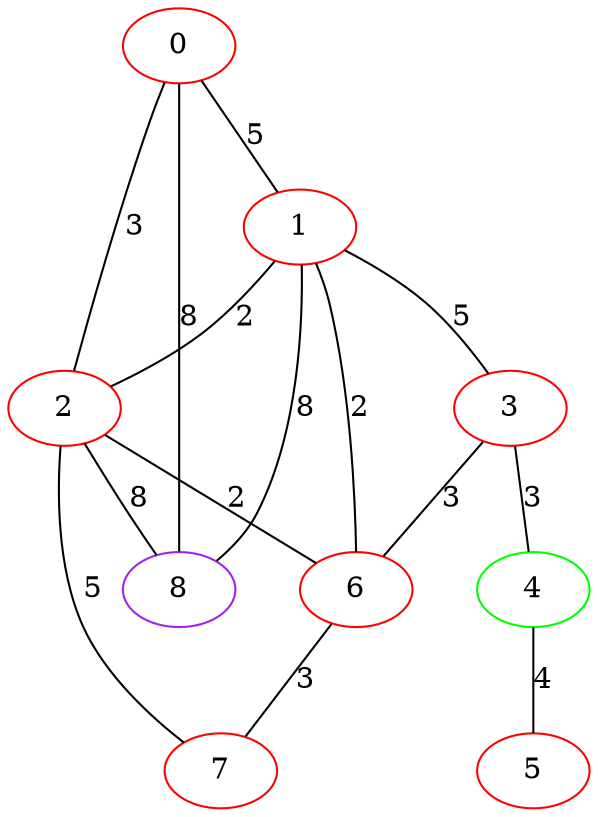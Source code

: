 graph "" {
0 [color=red, weight=1];
1 [color=red, weight=1];
2 [color=red, weight=1];
3 [color=red, weight=1];
4 [color=green, weight=2];
5 [color=red, weight=1];
6 [color=red, weight=1];
7 [color=red, weight=1];
8 [color=purple, weight=4];
0 -- 8  [key=0, label=8];
0 -- 1  [key=0, label=5];
0 -- 2  [key=0, label=3];
1 -- 8  [key=0, label=8];
1 -- 2  [key=0, label=2];
1 -- 3  [key=0, label=5];
1 -- 6  [key=0, label=2];
2 -- 8  [key=0, label=8];
2 -- 6  [key=0, label=2];
2 -- 7  [key=0, label=5];
3 -- 4  [key=0, label=3];
3 -- 6  [key=0, label=3];
4 -- 5  [key=0, label=4];
6 -- 7  [key=0, label=3];
}
